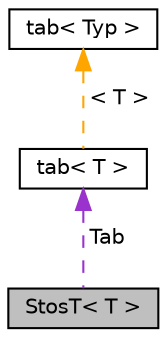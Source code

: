 digraph G
{
  edge [fontname="Helvetica",fontsize="10",labelfontname="Helvetica",labelfontsize="10"];
  node [fontname="Helvetica",fontsize="10",shape=record];
  Node1 [label="StosT\< T \>",height=0.2,width=0.4,color="black", fillcolor="grey75", style="filled" fontcolor="black"];
  Node2 -> Node1 [dir="back",color="darkorchid3",fontsize="10",style="dashed",label=" Tab" ,fontname="Helvetica"];
  Node2 [label="tab\< T \>",height=0.2,width=0.4,color="black", fillcolor="white", style="filled",URL="$classtab.html"];
  Node3 -> Node2 [dir="back",color="orange",fontsize="10",style="dashed",label=" \< T \>" ,fontname="Helvetica"];
  Node3 [label="tab\< Typ \>",height=0.2,width=0.4,color="black", fillcolor="white", style="filled",URL="$classtab.html",tooltip="Definicja klasy tablica."];
}
